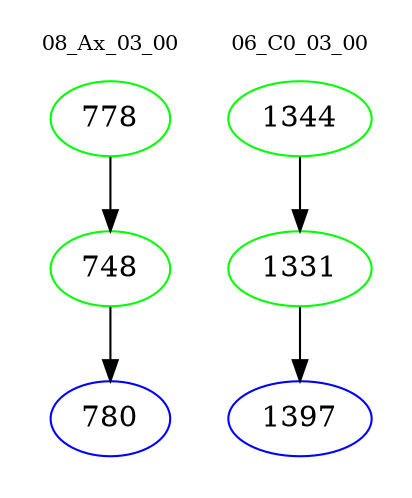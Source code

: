 digraph{
subgraph cluster_0 {
color = white
label = "08_Ax_03_00";
fontsize=10;
T0_778 [label="778", color="green"]
T0_778 -> T0_748 [color="black"]
T0_748 [label="748", color="green"]
T0_748 -> T0_780 [color="black"]
T0_780 [label="780", color="blue"]
}
subgraph cluster_1 {
color = white
label = "06_C0_03_00";
fontsize=10;
T1_1344 [label="1344", color="green"]
T1_1344 -> T1_1331 [color="black"]
T1_1331 [label="1331", color="green"]
T1_1331 -> T1_1397 [color="black"]
T1_1397 [label="1397", color="blue"]
}
}
